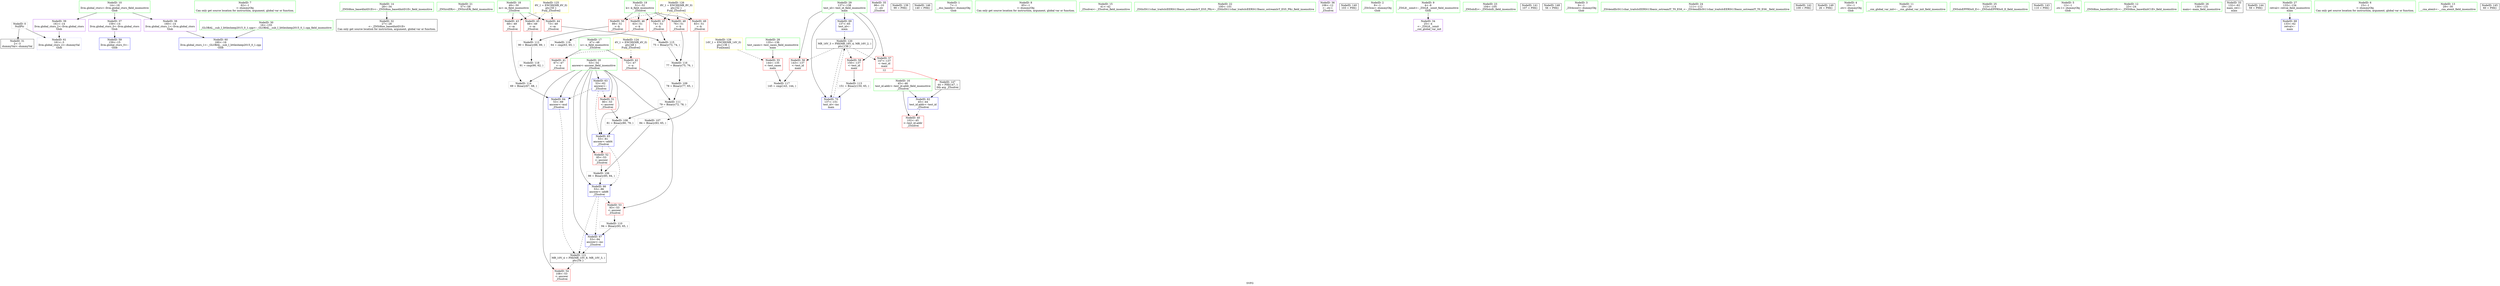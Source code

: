 digraph "SVFG" {
	label="SVFG";

	Node0x55bc2bed2f90 [shape=record,color=grey,label="{NodeID: 0\nNullPtr}"];
	Node0x55bc2bed2f90 -> Node0x55bc2bee59a0[style=solid];
	Node0x55bc2bed2f90 -> Node0x55bc2bee8370[style=solid];
	Node0x55bc2bee44f0 [shape=record,color=green,label="{NodeID: 7\n62\<--1\n\<--dummyObj\nCan only get source location for instruction, argument, global var or function.}"];
	Node0x55bc2bee4a20 [shape=record,color=green,label="{NodeID: 14\n28\<--34\n_ZNSt8ios_base4InitD1Ev\<--_ZNSt8ios_base4InitD1Ev_field_insensitive\n}"];
	Node0x55bc2bee4a20 -> Node0x55bc2bee5aa0[style=solid];
	Node0x55bc2bee5030 [shape=record,color=green,label="{NodeID: 21\n57\<--58\n_ZNSirsERi\<--_ZNSirsERi_field_insensitive\n}"];
	Node0x55bc2beeb9b0 [shape=record,color=grey,label="{NodeID: 111\n79 = Binary(72, 78, )\n}"];
	Node0x55bc2beeb9b0 -> Node0x55bc2beeb530[style=solid];
	Node0x55bc2bee5700 [shape=record,color=green,label="{NodeID: 28\n135\<--136\ntest_cases\<--test_cases_field_insensitive\nmain\n}"];
	Node0x55bc2bee5700 -> Node0x55bc2bee7e30[style=solid];
	Node0x55bc2beec430 [shape=record,color=grey,label="{NodeID: 118\n91 = cmp(90, 62, )\n}"];
	Node0x55bc2bee5d40 [shape=record,color=purple,label="{NodeID: 35\n98\<--10\n\<--.str\n_Z5solvei\n}"];
	Node0x55bc2bef1a50 [shape=record,color=yellow,style=double,label="{NodeID: 125\n6V_1 = ENCHI(MR_6V_0)\npts\{50 \}\nFun[_Z5solvei]}"];
	Node0x55bc2bef1a50 -> Node0x55bc2bee6450[style=dashed];
	Node0x55bc2bef1a50 -> Node0x55bc2bee6520[style=dashed];
	Node0x55bc2bef1a50 -> Node0x55bc2bee65f0[style=dashed];
	Node0x55bc2bee6380 [shape=record,color=red,label="{NodeID: 42\n72\<--47\n\<--n\n_Z5solvei\n}"];
	Node0x55bc2bee6380 -> Node0x55bc2beeb9b0[style=solid];
	Node0x55bc2bee7950 [shape=record,color=red,label="{NodeID: 49\n83\<--51\n\<--k\n_Z5solvei\n}"];
	Node0x55bc2bee7950 -> Node0x55bc2beeb3b0[style=solid];
	Node0x55bc2bd5d990 [shape=record,color=black,label="{NodeID: 139\n99 = PHI()\n}"];
	Node0x55bc2bee7f00 [shape=record,color=red,label="{NodeID: 56\n143\<--137\n\<--test_id\nmain\n}"];
	Node0x55bc2bee7f00 -> Node0x55bc2beec2b0[style=solid];
	Node0x55bc2bef6dc0 [shape=record,color=black,label="{NodeID: 146\n140 = PHI()\n}"];
	Node0x55bc2bee8540 [shape=record,color=blue,label="{NodeID: 63\n53\<--62\nanswer\<--\n_Z5solvei\n}"];
	Node0x55bc2bee8540 -> Node0x55bc2bee7af0[style=dashed];
	Node0x55bc2bee8540 -> Node0x55bc2bee8610[style=dashed];
	Node0x55bc2bee8540 -> Node0x55bc2bee86e0[style=dashed];
	Node0x55bc2bee8af0 [shape=record,color=blue,label="{NodeID: 70\n137\<--151\ntest_id\<--inc\nmain\n}"];
	Node0x55bc2bee8af0 -> Node0x55bc2beeff50[style=dashed];
	Node0x55bc2bed2ea0 [shape=record,color=green,label="{NodeID: 1\n7\<--1\n__dso_handle\<--dummyObj\nGlob }"];
	Node0x55bc2bee4580 [shape=record,color=green,label="{NodeID: 8\n65\<--1\n\<--dummyObj\nCan only get source location for instruction, argument, global var or function.}"];
	Node0x55bc2bee4b20 [shape=record,color=green,label="{NodeID: 15\n41\<--42\n_Z5solvei\<--_Z5solvei_field_insensitive\n}"];
	Node0x55bc2bee5130 [shape=record,color=green,label="{NodeID: 22\n100\<--101\n_ZStlsISt11char_traitsIcEERSt13basic_ostreamIcT_ES5_PKc\<--_ZStlsISt11char_traitsIcEERSt13basic_ostreamIcT_ES5_PKc_field_insensitive\n}"];
	Node0x55bc2beebb30 [shape=record,color=grey,label="{NodeID: 112\n90 = Binary(88, 89, )\n}"];
	Node0x55bc2beebb30 -> Node0x55bc2beec430[style=solid];
	Node0x55bc2bee57d0 [shape=record,color=green,label="{NodeID: 29\n137\<--138\ntest_id\<--test_id_field_insensitive\nmain\n}"];
	Node0x55bc2bee57d0 -> Node0x55bc2bee7f00[style=solid];
	Node0x55bc2bee57d0 -> Node0x55bc2bee7fd0[style=solid];
	Node0x55bc2bee57d0 -> Node0x55bc2bee80a0[style=solid];
	Node0x55bc2bee57d0 -> Node0x55bc2bee8a20[style=solid];
	Node0x55bc2bee57d0 -> Node0x55bc2bee8af0[style=solid];
	Node0x55bc2beec5b0 [shape=record,color=grey,label="{NodeID: 119\n64 = cmp(63, 65, )\n}"];
	Node0x55bc2bee5e10 [shape=record,color=purple,label="{NodeID: 36\n106\<--12\n\<--.str.1\n_Z5solvei\n}"];
	Node0x55bc2bef1b30 [shape=record,color=yellow,style=double,label="{NodeID: 126\n8V_1 = ENCHI(MR_8V_0)\npts\{52 \}\nFun[_Z5solvei]}"];
	Node0x55bc2bef1b30 -> Node0x55bc2bee66c0[style=dashed];
	Node0x55bc2bef1b30 -> Node0x55bc2bee6790[style=dashed];
	Node0x55bc2bef1b30 -> Node0x55bc2bee7880[style=dashed];
	Node0x55bc2bef1b30 -> Node0x55bc2bee7950[style=dashed];
	Node0x55bc2bef1b30 -> Node0x55bc2bee7a20[style=dashed];
	Node0x55bc2bee6450 [shape=record,color=red,label="{NodeID: 43\n68\<--49\n\<--m\n_Z5solvei\n}"];
	Node0x55bc2bee6450 -> Node0x55bc2beebe30[style=solid];
	Node0x55bc2bee7a20 [shape=record,color=red,label="{NodeID: 50\n89\<--51\n\<--k\n_Z5solvei\n}"];
	Node0x55bc2bee7a20 -> Node0x55bc2beebb30[style=solid];
	Node0x55bc2bef67f0 [shape=record,color=black,label="{NodeID: 140\n103 = PHI()\n}"];
	Node0x55bc2bee7fd0 [shape=record,color=red,label="{NodeID: 57\n147\<--137\n\<--test_id\nmain\n|{<s0>12}}"];
	Node0x55bc2bee7fd0:s0 -> Node0x55bc2bef7800[style=solid,color=red];
	Node0x55bc2bef7800 [shape=record,color=black,label="{NodeID: 147\n44 = PHI(147, )\n0th arg _Z5solvei }"];
	Node0x55bc2bef7800 -> Node0x55bc2bee8470[style=solid];
	Node0x55bc2bee8610 [shape=record,color=blue,label="{NodeID: 64\n53\<--69\nanswer\<--mul\n_Z5solvei\n}"];
	Node0x55bc2bee8610 -> Node0x55bc2bef0450[style=dashed];
	Node0x55bc2bee3a70 [shape=record,color=green,label="{NodeID: 2\n8\<--1\n_ZSt3cin\<--dummyObj\nGlob }"];
	Node0x55bc2bee4610 [shape=record,color=green,label="{NodeID: 9\n4\<--6\n_ZStL8__ioinit\<--_ZStL8__ioinit_field_insensitive\nGlob }"];
	Node0x55bc2bee4610 -> Node0x55bc2bee5c70[style=solid];
	Node0x55bc2bee4c20 [shape=record,color=green,label="{NodeID: 16\n45\<--46\ntest_id.addr\<--test_id.addr_field_insensitive\n_Z5solvei\n}"];
	Node0x55bc2bee4c20 -> Node0x55bc2bee61e0[style=solid];
	Node0x55bc2bee4c20 -> Node0x55bc2bee8470[style=solid];
	Node0x55bc2bee6ec0 [shape=record,color=grey,label="{NodeID: 106\n86 = Binary(85, 84, )\n}"];
	Node0x55bc2bee6ec0 -> Node0x55bc2bee87b0[style=solid];
	Node0x55bc2bee5230 [shape=record,color=green,label="{NodeID: 23\n104\<--105\n_ZNSolsEi\<--_ZNSolsEi_field_insensitive\n}"];
	Node0x55bc2beebcb0 [shape=record,color=grey,label="{NodeID: 113\n151 = Binary(150, 65, )\n}"];
	Node0x55bc2beebcb0 -> Node0x55bc2bee8af0[style=solid];
	Node0x55bc2bee58a0 [shape=record,color=green,label="{NodeID: 30\n16\<--155\n_GLOBAL__sub_I_littlesheep2015_0_1.cpp\<--_GLOBAL__sub_I_littlesheep2015_0_1.cpp_field_insensitive\n}"];
	Node0x55bc2bee58a0 -> Node0x55bc2bee8270[style=solid];
	Node0x55bc2beeff50 [shape=record,color=black,label="{NodeID: 120\nMR_16V_3 = PHI(MR_16V_4, MR_16V_2, )\npts\{138 \}\n}"];
	Node0x55bc2beeff50 -> Node0x55bc2bee7f00[style=dashed];
	Node0x55bc2beeff50 -> Node0x55bc2bee7fd0[style=dashed];
	Node0x55bc2beeff50 -> Node0x55bc2bee80a0[style=dashed];
	Node0x55bc2beeff50 -> Node0x55bc2bee8af0[style=dashed];
	Node0x55bc2bee5ee0 [shape=record,color=purple,label="{NodeID: 37\n159\<--14\nllvm.global_ctors_0\<--llvm.global_ctors\nGlob }"];
	Node0x55bc2bee5ee0 -> Node0x55bc2bee8170[style=solid];
	Node0x55bc2bee6520 [shape=record,color=red,label="{NodeID: 44\n73\<--49\n\<--m\n_Z5solvei\n}"];
	Node0x55bc2bee6520 -> Node0x55bc2beebfb0[style=solid];
	Node0x55bc2bee7af0 [shape=record,color=red,label="{NodeID: 51\n80\<--53\n\<--answer\n_Z5solvei\n}"];
	Node0x55bc2bee7af0 -> Node0x55bc2beeb530[style=solid];
	Node0x55bc2bef68f0 [shape=record,color=black,label="{NodeID: 141\n107 = PHI()\n}"];
	Node0x55bc2bee80a0 [shape=record,color=red,label="{NodeID: 58\n150\<--137\n\<--test_id\nmain\n}"];
	Node0x55bc2bee80a0 -> Node0x55bc2beebcb0[style=solid];
	Node0x55bc2bef7d80 [shape=record,color=black,label="{NodeID: 148\n56 = PHI()\n}"];
	Node0x55bc2bee86e0 [shape=record,color=blue,label="{NodeID: 65\n53\<--81\nanswer\<--add4\n_Z5solvei\n}"];
	Node0x55bc2bee86e0 -> Node0x55bc2bee7bc0[style=dashed];
	Node0x55bc2bee86e0 -> Node0x55bc2bee87b0[style=dashed];
	Node0x55bc2bee3b00 [shape=record,color=green,label="{NodeID: 3\n9\<--1\n_ZSt4cout\<--dummyObj\nGlob }"];
	Node0x55bc2bee46a0 [shape=record,color=green,label="{NodeID: 10\n14\<--18\nllvm.global_ctors\<--llvm.global_ctors_field_insensitive\nGlob }"];
	Node0x55bc2bee46a0 -> Node0x55bc2bee5ee0[style=solid];
	Node0x55bc2bee46a0 -> Node0x55bc2bee5fe0[style=solid];
	Node0x55bc2bee46a0 -> Node0x55bc2bee60e0[style=solid];
	Node0x55bc2bee4cf0 [shape=record,color=green,label="{NodeID: 17\n47\<--48\nn\<--n_field_insensitive\n_Z5solvei\n}"];
	Node0x55bc2bee4cf0 -> Node0x55bc2bee62b0[style=solid];
	Node0x55bc2bee4cf0 -> Node0x55bc2bee6380[style=solid];
	Node0x55bc2beeb3b0 [shape=record,color=grey,label="{NodeID: 107\n84 = Binary(83, 65, )\n}"];
	Node0x55bc2beeb3b0 -> Node0x55bc2bee6ec0[style=solid];
	Node0x55bc2bee5330 [shape=record,color=green,label="{NodeID: 24\n111\<--112\n_ZSt4endlIcSt11char_traitsIcEERSt13basic_ostreamIT_T0_ES6_\<--_ZSt4endlIcSt11char_traitsIcEERSt13basic_ostreamIT_T0_ES6__field_insensitive\n}"];
	Node0x55bc2beebe30 [shape=record,color=grey,label="{NodeID: 114\n69 = Binary(67, 68, )\n}"];
	Node0x55bc2beebe30 -> Node0x55bc2bee8610[style=solid];
	Node0x55bc2bee59a0 [shape=record,color=black,label="{NodeID: 31\n2\<--3\ndummyVal\<--dummyVal\n}"];
	Node0x55bc2bef0450 [shape=record,color=black,label="{NodeID: 121\nMR_10V_4 = PHI(MR_10V_8, MR_10V_3, )\npts\{54 \}\n}"];
	Node0x55bc2bef0450 -> Node0x55bc2bee7d60[style=dashed];
	Node0x55bc2bee5fe0 [shape=record,color=purple,label="{NodeID: 38\n160\<--14\nllvm.global_ctors_1\<--llvm.global_ctors\nGlob }"];
	Node0x55bc2bee5fe0 -> Node0x55bc2bee8270[style=solid];
	Node0x55bc2bee65f0 [shape=record,color=red,label="{NodeID: 45\n88\<--49\n\<--m\n_Z5solvei\n}"];
	Node0x55bc2bee65f0 -> Node0x55bc2beebb30[style=solid];
	Node0x55bc2bee7bc0 [shape=record,color=red,label="{NodeID: 52\n85\<--53\n\<--answer\n_Z5solvei\n}"];
	Node0x55bc2bee7bc0 -> Node0x55bc2bee6ec0[style=solid];
	Node0x55bc2bef69f0 [shape=record,color=black,label="{NodeID: 142\n109 = PHI()\n}"];
	Node0x55bc2bee8170 [shape=record,color=blue,label="{NodeID: 59\n159\<--15\nllvm.global_ctors_0\<--\nGlob }"];
	Node0x55bc2bef7ee0 [shape=record,color=black,label="{NodeID: 149\n26 = PHI()\n}"];
	Node0x55bc2bee87b0 [shape=record,color=blue,label="{NodeID: 66\n53\<--86\nanswer\<--add6\n_Z5solvei\n}"];
	Node0x55bc2bee87b0 -> Node0x55bc2bee7c90[style=dashed];
	Node0x55bc2bee87b0 -> Node0x55bc2bee8880[style=dashed];
	Node0x55bc2bee87b0 -> Node0x55bc2bef0450[style=dashed];
	Node0x55bc2bee3b90 [shape=record,color=green,label="{NodeID: 4\n10\<--1\n.str\<--dummyObj\nGlob }"];
	Node0x55bc2bee4760 [shape=record,color=green,label="{NodeID: 11\n19\<--20\n__cxx_global_var_init\<--__cxx_global_var_init_field_insensitive\n}"];
	Node0x55bc2bee4dc0 [shape=record,color=green,label="{NodeID: 18\n49\<--50\nm\<--m_field_insensitive\n_Z5solvei\n}"];
	Node0x55bc2bee4dc0 -> Node0x55bc2bee6450[style=solid];
	Node0x55bc2bee4dc0 -> Node0x55bc2bee6520[style=solid];
	Node0x55bc2bee4dc0 -> Node0x55bc2bee65f0[style=solid];
	Node0x55bc2beeb530 [shape=record,color=grey,label="{NodeID: 108\n81 = Binary(80, 79, )\n}"];
	Node0x55bc2beeb530 -> Node0x55bc2bee86e0[style=solid];
	Node0x55bc2bee5430 [shape=record,color=green,label="{NodeID: 25\n113\<--114\n_ZNSolsEPFRSoS_E\<--_ZNSolsEPFRSoS_E_field_insensitive\n}"];
	Node0x55bc2beebfb0 [shape=record,color=grey,label="{NodeID: 115\n75 = Binary(73, 74, )\n}"];
	Node0x55bc2beebfb0 -> Node0x55bc2beec130[style=solid];
	Node0x55bc2bee5aa0 [shape=record,color=black,label="{NodeID: 32\n27\<--28\n\<--_ZNSt8ios_base4InitD1Ev\nCan only get source location for instruction, argument, global var or function.}"];
	Node0x55bc2bee60e0 [shape=record,color=purple,label="{NodeID: 39\n161\<--14\nllvm.global_ctors_2\<--llvm.global_ctors\nGlob }"];
	Node0x55bc2bee60e0 -> Node0x55bc2bee8370[style=solid];
	Node0x55bc2bef1e00 [shape=record,color=yellow,style=double,label="{NodeID: 129\n14V_1 = ENCHI(MR_14V_0)\npts\{136 \}\nFun[main]}"];
	Node0x55bc2bef1e00 -> Node0x55bc2bee7e30[style=dashed];
	Node0x55bc2bee66c0 [shape=record,color=red,label="{NodeID: 46\n63\<--51\n\<--k\n_Z5solvei\n}"];
	Node0x55bc2bee66c0 -> Node0x55bc2beec5b0[style=solid];
	Node0x55bc2bee7c90 [shape=record,color=red,label="{NodeID: 53\n93\<--53\n\<--answer\n_Z5solvei\n}"];
	Node0x55bc2bee7c90 -> Node0x55bc2beeb830[style=solid];
	Node0x55bc2bef6af0 [shape=record,color=black,label="{NodeID: 143\n110 = PHI()\n}"];
	Node0x55bc2bee8270 [shape=record,color=blue,label="{NodeID: 60\n160\<--16\nllvm.global_ctors_1\<--_GLOBAL__sub_I_littlesheep2015_0_1.cpp\nGlob }"];
	Node0x55bc2bee8880 [shape=record,color=blue,label="{NodeID: 67\n53\<--94\nanswer\<--inc\n_Z5solvei\n}"];
	Node0x55bc2bee8880 -> Node0x55bc2bef0450[style=dashed];
	Node0x55bc2bee3c20 [shape=record,color=green,label="{NodeID: 5\n12\<--1\n.str.1\<--dummyObj\nGlob }"];
	Node0x55bc2bee4820 [shape=record,color=green,label="{NodeID: 12\n23\<--24\n_ZNSt8ios_base4InitC1Ev\<--_ZNSt8ios_base4InitC1Ev_field_insensitive\n}"];
	Node0x55bc2bee4e90 [shape=record,color=green,label="{NodeID: 19\n51\<--52\nk\<--k_field_insensitive\n_Z5solvei\n}"];
	Node0x55bc2bee4e90 -> Node0x55bc2bee66c0[style=solid];
	Node0x55bc2bee4e90 -> Node0x55bc2bee6790[style=solid];
	Node0x55bc2bee4e90 -> Node0x55bc2bee7880[style=solid];
	Node0x55bc2bee4e90 -> Node0x55bc2bee7950[style=solid];
	Node0x55bc2bee4e90 -> Node0x55bc2bee7a20[style=solid];
	Node0x55bc2beeb6b0 [shape=record,color=grey,label="{NodeID: 109\n78 = Binary(77, 65, )\n}"];
	Node0x55bc2beeb6b0 -> Node0x55bc2beeb9b0[style=solid];
	Node0x55bc2bee5530 [shape=record,color=green,label="{NodeID: 26\n130\<--131\nmain\<--main_field_insensitive\n}"];
	Node0x55bc2beec130 [shape=record,color=grey,label="{NodeID: 116\n77 = Binary(75, 76, )\n}"];
	Node0x55bc2beec130 -> Node0x55bc2beeb6b0[style=solid];
	Node0x55bc2bee5ba0 [shape=record,color=black,label="{NodeID: 33\n132\<--62\nmain_ret\<--\nmain\n}"];
	Node0x55bc2bee61e0 [shape=record,color=red,label="{NodeID: 40\n102\<--45\n\<--test_id.addr\n_Z5solvei\n}"];
	Node0x55bc2bee6790 [shape=record,color=red,label="{NodeID: 47\n74\<--51\n\<--k\n_Z5solvei\n}"];
	Node0x55bc2bee6790 -> Node0x55bc2beebfb0[style=solid];
	Node0x55bc2bee7d60 [shape=record,color=red,label="{NodeID: 54\n108\<--53\n\<--answer\n_Z5solvei\n}"];
	Node0x55bc2bef6bc0 [shape=record,color=black,label="{NodeID: 144\n59 = PHI()\n}"];
	Node0x55bc2bee8370 [shape=record,color=blue, style = dotted,label="{NodeID: 61\n161\<--3\nllvm.global_ctors_2\<--dummyVal\nGlob }"];
	Node0x55bc2bee8950 [shape=record,color=blue,label="{NodeID: 68\n133\<--62\nretval\<--\nmain\n}"];
	Node0x55bc2bee4460 [shape=record,color=green,label="{NodeID: 6\n15\<--1\n\<--dummyObj\nCan only get source location for instruction, argument, global var or function.}"];
	Node0x55bc2bee4920 [shape=record,color=green,label="{NodeID: 13\n29\<--30\n__cxa_atexit\<--__cxa_atexit_field_insensitive\n}"];
	Node0x55bc2bee4f60 [shape=record,color=green,label="{NodeID: 20\n53\<--54\nanswer\<--answer_field_insensitive\n_Z5solvei\n}"];
	Node0x55bc2bee4f60 -> Node0x55bc2bee7af0[style=solid];
	Node0x55bc2bee4f60 -> Node0x55bc2bee7bc0[style=solid];
	Node0x55bc2bee4f60 -> Node0x55bc2bee7c90[style=solid];
	Node0x55bc2bee4f60 -> Node0x55bc2bee7d60[style=solid];
	Node0x55bc2bee4f60 -> Node0x55bc2bee8540[style=solid];
	Node0x55bc2bee4f60 -> Node0x55bc2bee8610[style=solid];
	Node0x55bc2bee4f60 -> Node0x55bc2bee86e0[style=solid];
	Node0x55bc2bee4f60 -> Node0x55bc2bee87b0[style=solid];
	Node0x55bc2bee4f60 -> Node0x55bc2bee8880[style=solid];
	Node0x55bc2beeb830 [shape=record,color=grey,label="{NodeID: 110\n94 = Binary(93, 65, )\n}"];
	Node0x55bc2beeb830 -> Node0x55bc2bee8880[style=solid];
	Node0x55bc2bee5630 [shape=record,color=green,label="{NodeID: 27\n133\<--134\nretval\<--retval_field_insensitive\nmain\n}"];
	Node0x55bc2bee5630 -> Node0x55bc2bee8950[style=solid];
	Node0x55bc2beec2b0 [shape=record,color=grey,label="{NodeID: 117\n145 = cmp(143, 144, )\n}"];
	Node0x55bc2bee5c70 [shape=record,color=purple,label="{NodeID: 34\n25\<--4\n\<--_ZStL8__ioinit\n__cxx_global_var_init\n}"];
	Node0x55bc2bef1970 [shape=record,color=yellow,style=double,label="{NodeID: 124\n4V_1 = ENCHI(MR_4V_0)\npts\{48 \}\nFun[_Z5solvei]}"];
	Node0x55bc2bef1970 -> Node0x55bc2bee62b0[style=dashed];
	Node0x55bc2bef1970 -> Node0x55bc2bee6380[style=dashed];
	Node0x55bc2bee62b0 [shape=record,color=red,label="{NodeID: 41\n67\<--47\n\<--n\n_Z5solvei\n}"];
	Node0x55bc2bee62b0 -> Node0x55bc2beebe30[style=solid];
	Node0x55bc2bee7880 [shape=record,color=red,label="{NodeID: 48\n76\<--51\n\<--k\n_Z5solvei\n}"];
	Node0x55bc2bee7880 -> Node0x55bc2beec130[style=solid];
	Node0x55bc2bee7e30 [shape=record,color=red,label="{NodeID: 55\n144\<--135\n\<--test_cases\nmain\n}"];
	Node0x55bc2bee7e30 -> Node0x55bc2beec2b0[style=solid];
	Node0x55bc2bef6cf0 [shape=record,color=black,label="{NodeID: 145\n60 = PHI()\n}"];
	Node0x55bc2bee8470 [shape=record,color=blue,label="{NodeID: 62\n45\<--44\ntest_id.addr\<--test_id\n_Z5solvei\n}"];
	Node0x55bc2bee8470 -> Node0x55bc2bee61e0[style=dashed];
	Node0x55bc2bee8a20 [shape=record,color=blue,label="{NodeID: 69\n137\<--65\ntest_id\<--\nmain\n}"];
	Node0x55bc2bee8a20 -> Node0x55bc2beeff50[style=dashed];
}
